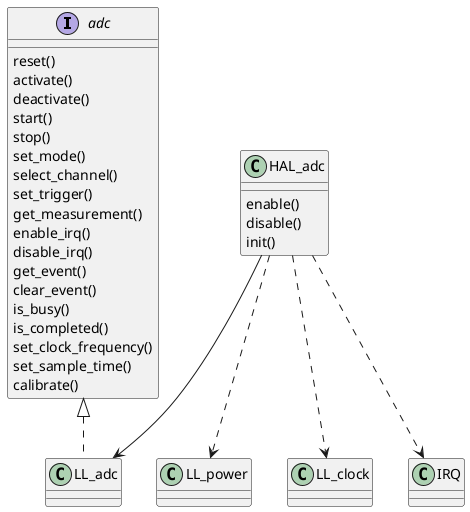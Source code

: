 @startuml
interface adc {
	reset()
	activate()
	deactivate()
	start()
	stop()
	set_mode()
	select_channel()
	set_trigger()
	get_measurement()
	enable_irq()
	disable_irq()
	get_event()
	clear_event()
	is_busy()
	is_completed()
	set_clock_frequency()
	set_sample_time()
	calibrate()
}

class LL_adc {
}

class HAL_adc {
	enable()
	disable()
	init()
}

adc <|.. LL_adc
HAL_adc --> LL_adc
HAL_adc ..> LL_power
HAL_adc ..> LL_clock
HAL_adc ..> IRQ
@enduml
